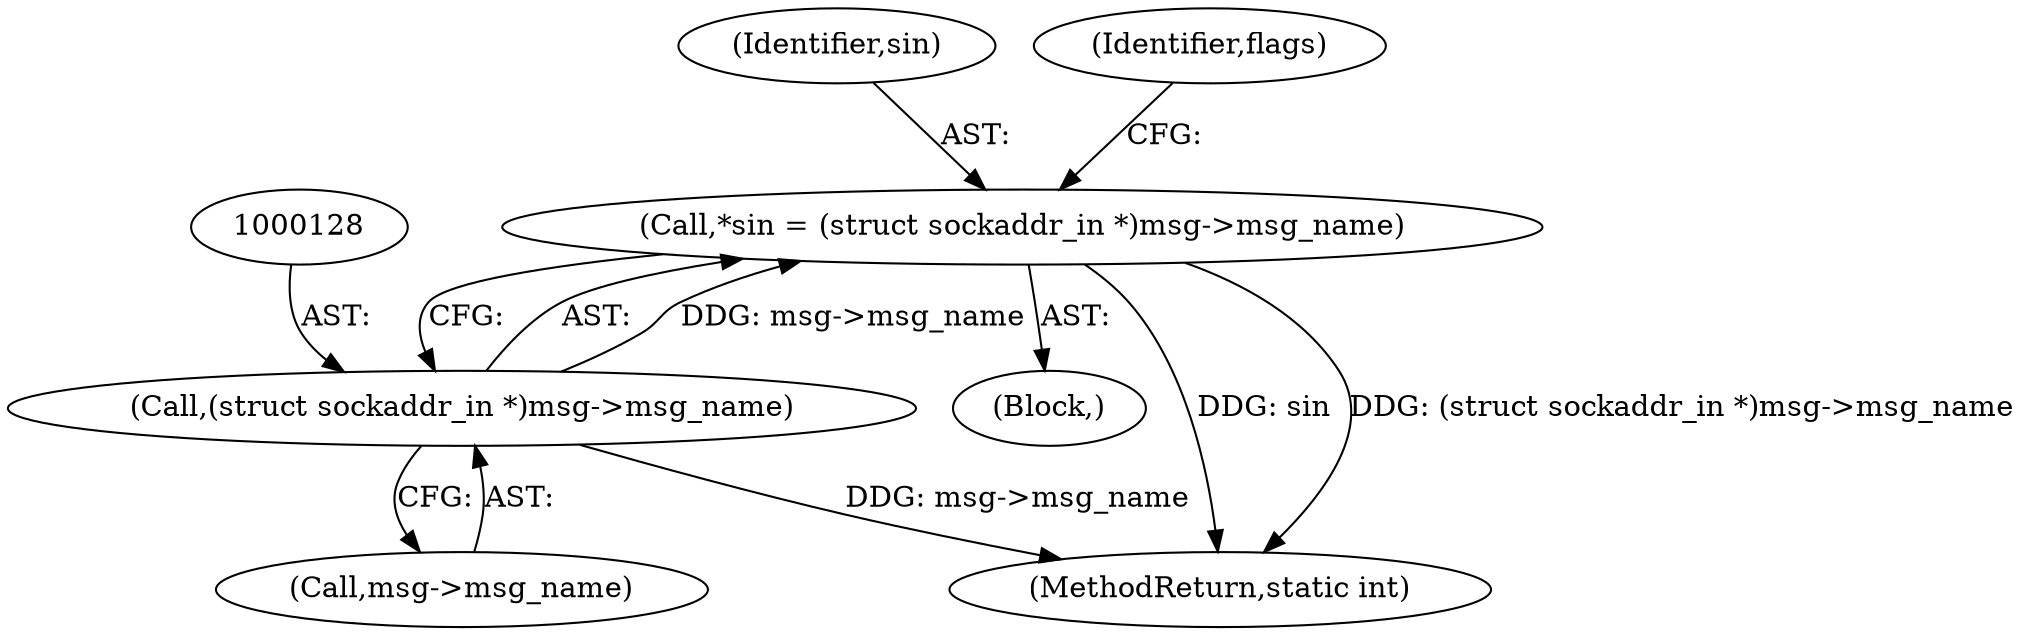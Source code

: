 digraph "0_linux_bceaa90240b6019ed73b49965eac7d167610be69_5@pointer" {
"1000125" [label="(Call,*sin = (struct sockaddr_in *)msg->msg_name)"];
"1000127" [label="(Call,(struct sockaddr_in *)msg->msg_name)"];
"1000129" [label="(Call,msg->msg_name)"];
"1000125" [label="(Call,*sin = (struct sockaddr_in *)msg->msg_name)"];
"1000126" [label="(Identifier,sin)"];
"1000109" [label="(Block,)"];
"1000249" [label="(MethodReturn,static int)"];
"1000127" [label="(Call,(struct sockaddr_in *)msg->msg_name)"];
"1000135" [label="(Identifier,flags)"];
"1000125" -> "1000109"  [label="AST: "];
"1000125" -> "1000127"  [label="CFG: "];
"1000126" -> "1000125"  [label="AST: "];
"1000127" -> "1000125"  [label="AST: "];
"1000135" -> "1000125"  [label="CFG: "];
"1000125" -> "1000249"  [label="DDG: sin"];
"1000125" -> "1000249"  [label="DDG: (struct sockaddr_in *)msg->msg_name"];
"1000127" -> "1000125"  [label="DDG: msg->msg_name"];
"1000127" -> "1000129"  [label="CFG: "];
"1000128" -> "1000127"  [label="AST: "];
"1000129" -> "1000127"  [label="AST: "];
"1000127" -> "1000249"  [label="DDG: msg->msg_name"];
}
